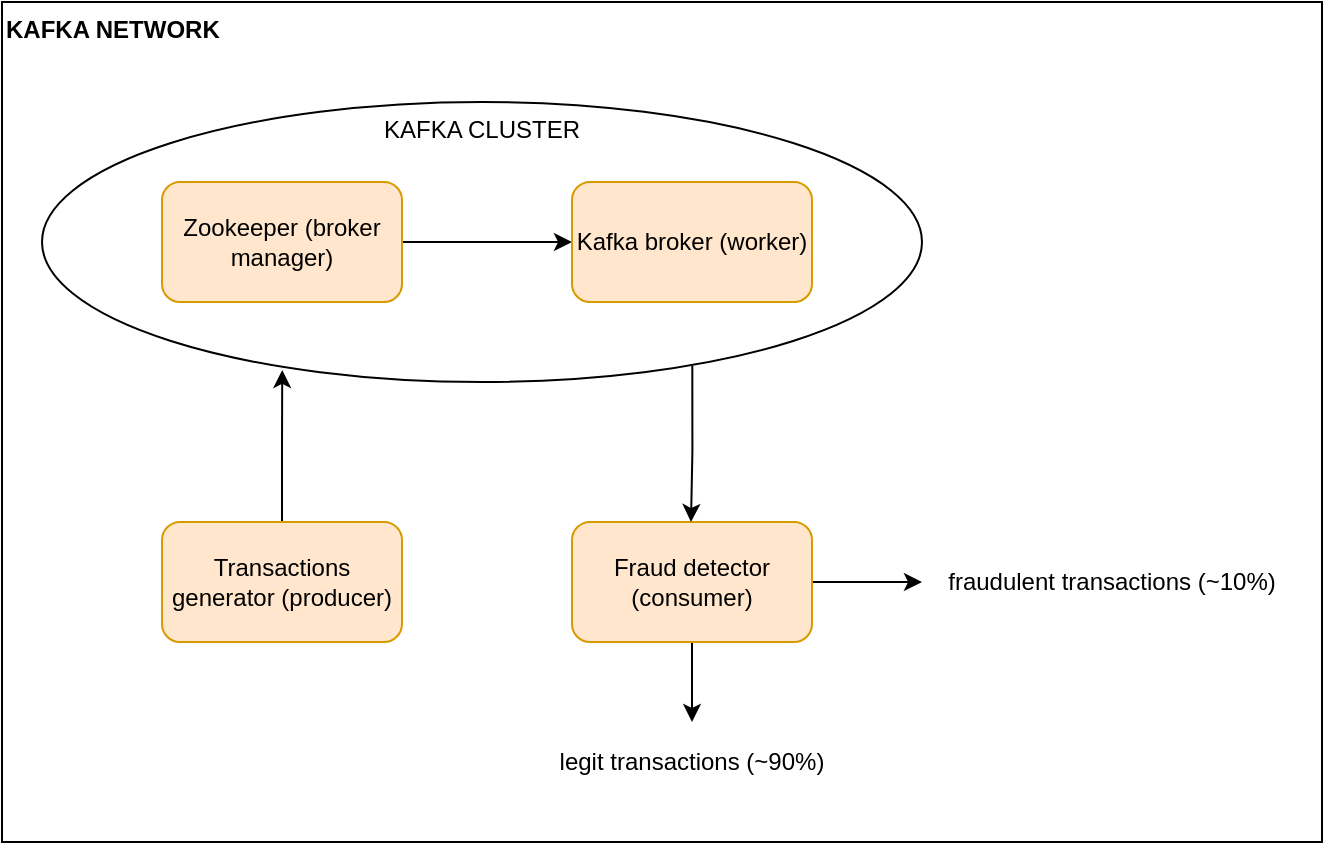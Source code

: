 <mxfile version="14.5.8" type="device"><diagram id="JmjCRW0vLEXMUBnlP1_T" name="Page-1"><mxGraphModel dx="786" dy="771" grid="1" gridSize="10" guides="1" tooltips="1" connect="1" arrows="1" fold="1" page="1" pageScale="1" pageWidth="850" pageHeight="1100" math="0" shadow="0"><root><mxCell id="0"/><mxCell id="1" parent="0"/><mxCell id="dW_4Dg9c-baxSj-sytEW-19" value="KAFKA NETWORK" style="rounded=0;whiteSpace=wrap;html=1;align=left;verticalAlign=top;fontStyle=1" parent="1" vertex="1"><mxGeometry x="20" y="100" width="660" height="420" as="geometry"/></mxCell><mxCell id="dW_4Dg9c-baxSj-sytEW-5" value="KAFKA CLUSTER" style="ellipse;whiteSpace=wrap;html=1;align=center;verticalAlign=top;" parent="1" vertex="1"><mxGeometry x="40" y="150" width="440" height="140" as="geometry"/></mxCell><mxCell id="dW_4Dg9c-baxSj-sytEW-4" style="edgeStyle=orthogonalEdgeStyle;rounded=0;orthogonalLoop=1;jettySize=auto;html=1;exitX=1;exitY=0.5;exitDx=0;exitDy=0;entryX=0;entryY=0.5;entryDx=0;entryDy=0;" parent="1" source="dW_4Dg9c-baxSj-sytEW-2" target="dW_4Dg9c-baxSj-sytEW-3" edge="1"><mxGeometry relative="1" as="geometry"/></mxCell><mxCell id="dW_4Dg9c-baxSj-sytEW-2" value="Zookeeper (broker manager)" style="rounded=1;whiteSpace=wrap;html=1;fillColor=#ffe6cc;strokeColor=#d79b00;" parent="1" vertex="1"><mxGeometry x="100" y="190" width="120" height="60" as="geometry"/></mxCell><mxCell id="dW_4Dg9c-baxSj-sytEW-3" value="Kafka broker (worker)" style="rounded=1;whiteSpace=wrap;html=1;fillColor=#ffe6cc;strokeColor=#d79b00;" parent="1" vertex="1"><mxGeometry x="305" y="190" width="120" height="60" as="geometry"/></mxCell><mxCell id="dW_4Dg9c-baxSj-sytEW-10" style="edgeStyle=orthogonalEdgeStyle;rounded=0;orthogonalLoop=1;jettySize=auto;html=1;exitX=0.5;exitY=0;exitDx=0;exitDy=0;entryX=0.273;entryY=0.957;entryDx=0;entryDy=0;entryPerimeter=0;" parent="1" source="dW_4Dg9c-baxSj-sytEW-7" target="dW_4Dg9c-baxSj-sytEW-5" edge="1"><mxGeometry relative="1" as="geometry"/></mxCell><mxCell id="dW_4Dg9c-baxSj-sytEW-7" value="Transactions generator (producer)" style="rounded=1;whiteSpace=wrap;html=1;fillColor=#ffe6cc;strokeColor=#d79b00;" parent="1" vertex="1"><mxGeometry x="100" y="360" width="120" height="60" as="geometry"/></mxCell><mxCell id="dW_4Dg9c-baxSj-sytEW-15" style="edgeStyle=orthogonalEdgeStyle;rounded=0;orthogonalLoop=1;jettySize=auto;html=1;exitX=1;exitY=0.5;exitDx=0;exitDy=0;" parent="1" source="dW_4Dg9c-baxSj-sytEW-8" edge="1"><mxGeometry relative="1" as="geometry"><mxPoint x="480" y="390" as="targetPoint"/></mxGeometry></mxCell><mxCell id="dW_4Dg9c-baxSj-sytEW-18" style="edgeStyle=orthogonalEdgeStyle;rounded=0;orthogonalLoop=1;jettySize=auto;html=1;exitX=0.5;exitY=1;exitDx=0;exitDy=0;" parent="1" source="dW_4Dg9c-baxSj-sytEW-8" edge="1"><mxGeometry relative="1" as="geometry"><mxPoint x="365" y="460" as="targetPoint"/></mxGeometry></mxCell><mxCell id="dW_4Dg9c-baxSj-sytEW-8" value="Fraud detector (consumer)" style="rounded=1;whiteSpace=wrap;html=1;fillColor=#ffe6cc;strokeColor=#d79b00;" parent="1" vertex="1"><mxGeometry x="305" y="360" width="120" height="60" as="geometry"/></mxCell><mxCell id="dW_4Dg9c-baxSj-sytEW-13" style="edgeStyle=orthogonalEdgeStyle;rounded=0;orthogonalLoop=1;jettySize=auto;html=1;exitX=0.739;exitY=0.943;exitDx=0;exitDy=0;exitPerimeter=0;" parent="1" source="dW_4Dg9c-baxSj-sytEW-5" edge="1"><mxGeometry relative="1" as="geometry"><mxPoint x="364.5" y="296.02" as="sourcePoint"/><mxPoint x="364.5" y="360" as="targetPoint"/></mxGeometry></mxCell><mxCell id="dW_4Dg9c-baxSj-sytEW-16" value="legit transactions (~90%)" style="text;html=1;strokeColor=none;fillColor=none;align=center;verticalAlign=middle;whiteSpace=wrap;rounded=0;" parent="1" vertex="1"><mxGeometry x="285" y="470" width="160" height="20" as="geometry"/></mxCell><mxCell id="dW_4Dg9c-baxSj-sytEW-17" value="fraudulent transactions (~10%)" style="text;html=1;strokeColor=none;fillColor=none;align=center;verticalAlign=middle;whiteSpace=wrap;rounded=0;" parent="1" vertex="1"><mxGeometry x="480" y="380" width="190" height="20" as="geometry"/></mxCell></root></mxGraphModel></diagram></mxfile>